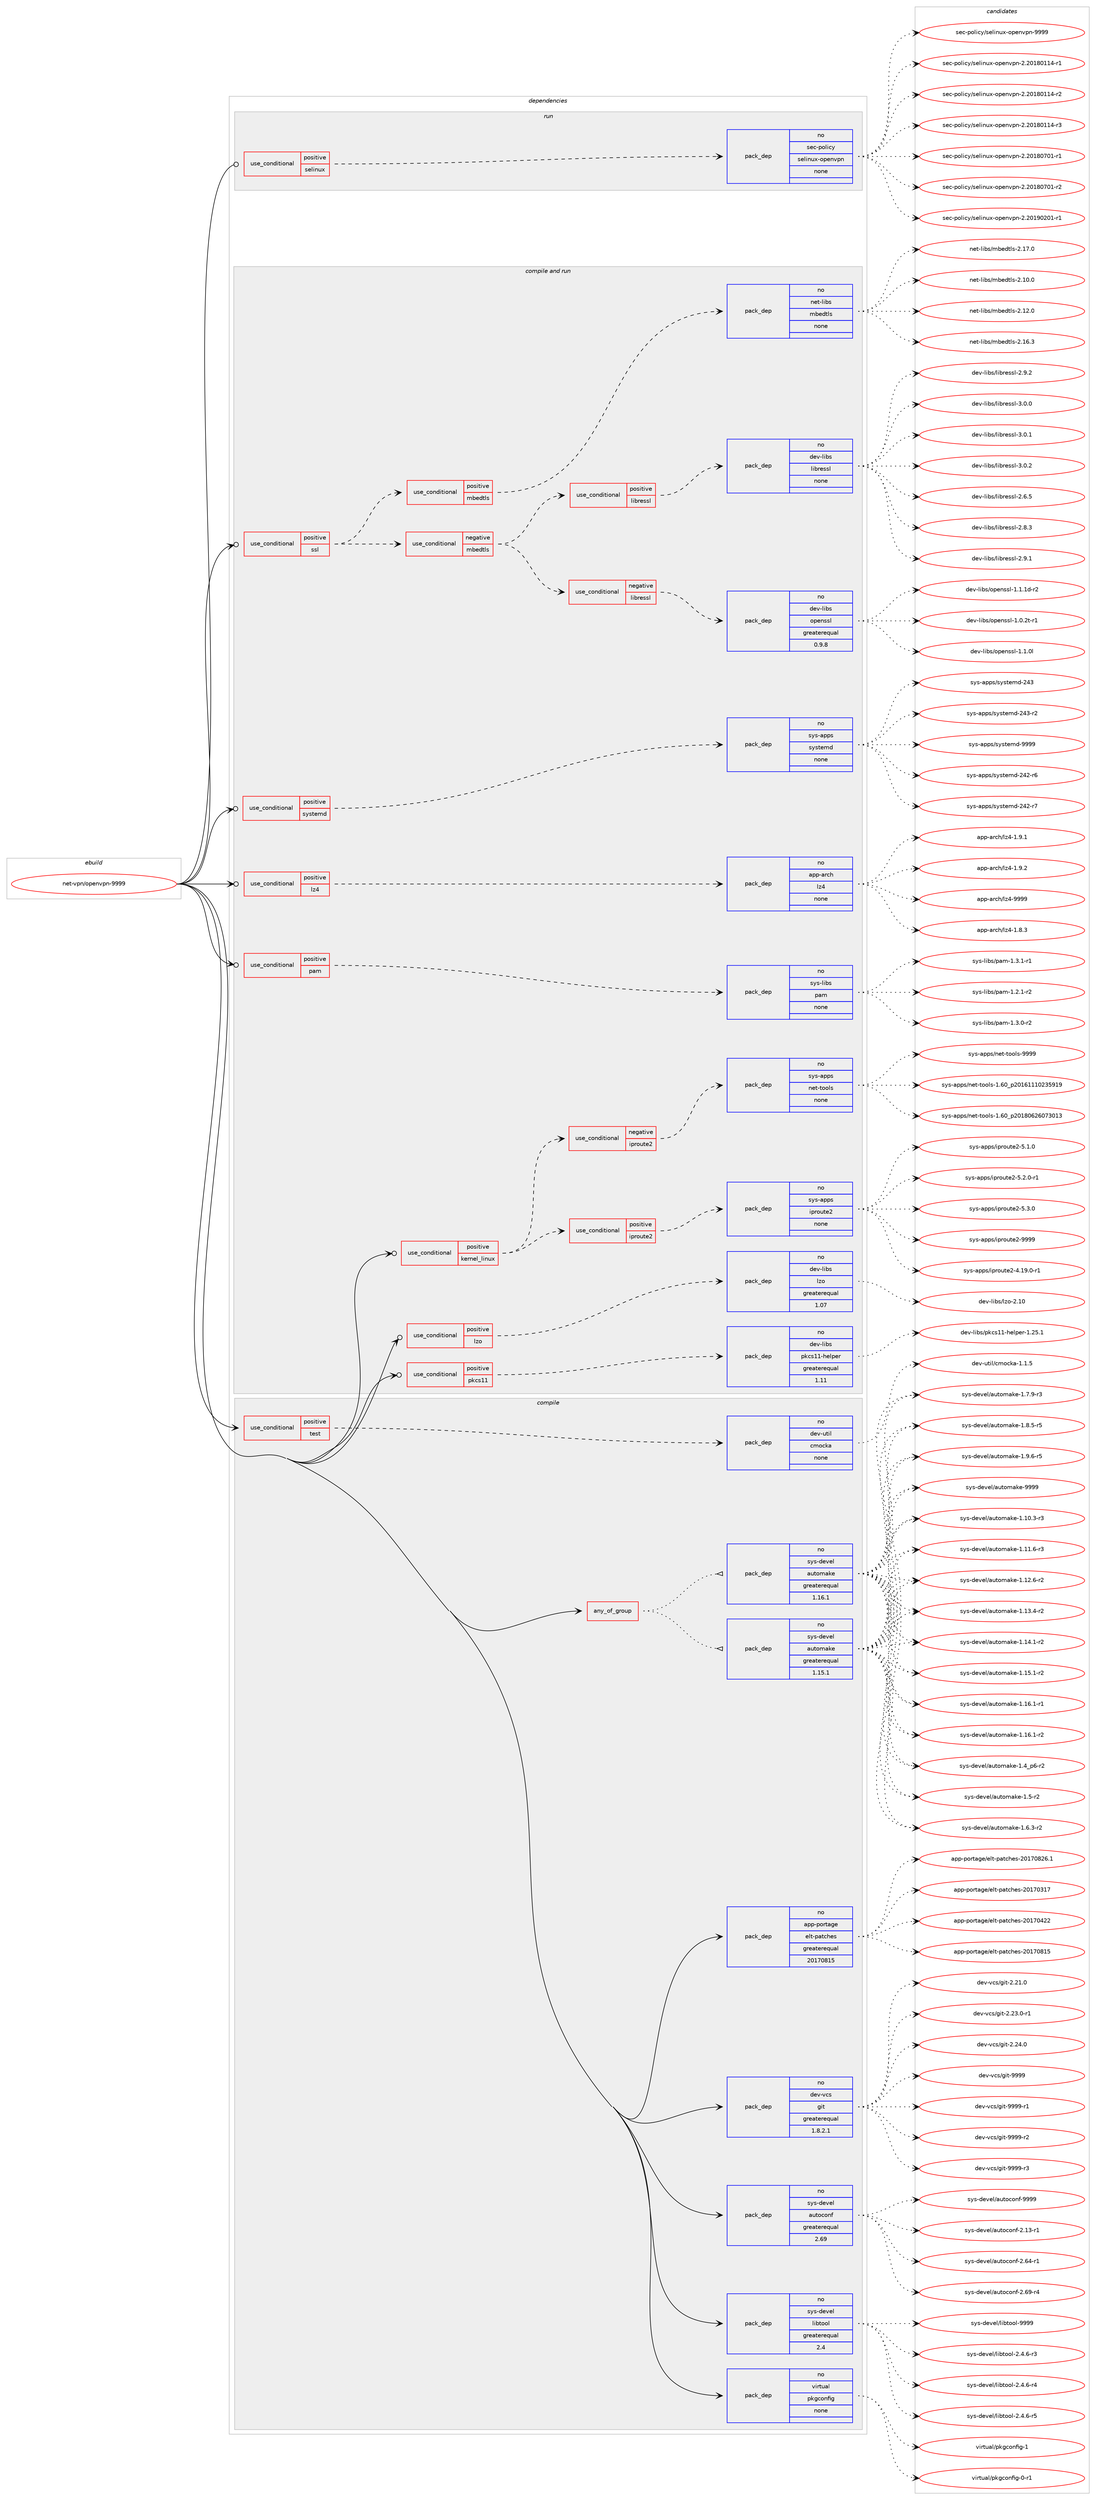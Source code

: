 digraph prolog {

# *************
# Graph options
# *************

newrank=true;
concentrate=true;
compound=true;
graph [rankdir=LR,fontname=Helvetica,fontsize=10,ranksep=1.5];#, ranksep=2.5, nodesep=0.2];
edge  [arrowhead=vee];
node  [fontname=Helvetica,fontsize=10];

# **********
# The ebuild
# **********

subgraph cluster_leftcol {
color=gray;
rank=same;
label=<<i>ebuild</i>>;
id [label="net-vpn/openvpn-9999", color=red, width=4, href="../net-vpn/openvpn-9999.svg"];
}

# ****************
# The dependencies
# ****************

subgraph cluster_midcol {
color=gray;
label=<<i>dependencies</i>>;
subgraph cluster_compile {
fillcolor="#eeeeee";
style=filled;
label=<<i>compile</i>>;
subgraph any14392 {
dependency843399 [label=<<TABLE BORDER="0" CELLBORDER="1" CELLSPACING="0" CELLPADDING="4"><TR><TD CELLPADDING="10">any_of_group</TD></TR></TABLE>>, shape=none, color=red];subgraph pack622844 {
dependency843400 [label=<<TABLE BORDER="0" CELLBORDER="1" CELLSPACING="0" CELLPADDING="4" WIDTH="220"><TR><TD ROWSPAN="6" CELLPADDING="30">pack_dep</TD></TR><TR><TD WIDTH="110">no</TD></TR><TR><TD>sys-devel</TD></TR><TR><TD>automake</TD></TR><TR><TD>greaterequal</TD></TR><TR><TD>1.16.1</TD></TR></TABLE>>, shape=none, color=blue];
}
dependency843399:e -> dependency843400:w [weight=20,style="dotted",arrowhead="oinv"];
subgraph pack622845 {
dependency843401 [label=<<TABLE BORDER="0" CELLBORDER="1" CELLSPACING="0" CELLPADDING="4" WIDTH="220"><TR><TD ROWSPAN="6" CELLPADDING="30">pack_dep</TD></TR><TR><TD WIDTH="110">no</TD></TR><TR><TD>sys-devel</TD></TR><TR><TD>automake</TD></TR><TR><TD>greaterequal</TD></TR><TR><TD>1.15.1</TD></TR></TABLE>>, shape=none, color=blue];
}
dependency843399:e -> dependency843401:w [weight=20,style="dotted",arrowhead="oinv"];
}
id:e -> dependency843399:w [weight=20,style="solid",arrowhead="vee"];
subgraph cond205661 {
dependency843402 [label=<<TABLE BORDER="0" CELLBORDER="1" CELLSPACING="0" CELLPADDING="4"><TR><TD ROWSPAN="3" CELLPADDING="10">use_conditional</TD></TR><TR><TD>positive</TD></TR><TR><TD>test</TD></TR></TABLE>>, shape=none, color=red];
subgraph pack622846 {
dependency843403 [label=<<TABLE BORDER="0" CELLBORDER="1" CELLSPACING="0" CELLPADDING="4" WIDTH="220"><TR><TD ROWSPAN="6" CELLPADDING="30">pack_dep</TD></TR><TR><TD WIDTH="110">no</TD></TR><TR><TD>dev-util</TD></TR><TR><TD>cmocka</TD></TR><TR><TD>none</TD></TR><TR><TD></TD></TR></TABLE>>, shape=none, color=blue];
}
dependency843402:e -> dependency843403:w [weight=20,style="dashed",arrowhead="vee"];
}
id:e -> dependency843402:w [weight=20,style="solid",arrowhead="vee"];
subgraph pack622847 {
dependency843404 [label=<<TABLE BORDER="0" CELLBORDER="1" CELLSPACING="0" CELLPADDING="4" WIDTH="220"><TR><TD ROWSPAN="6" CELLPADDING="30">pack_dep</TD></TR><TR><TD WIDTH="110">no</TD></TR><TR><TD>app-portage</TD></TR><TR><TD>elt-patches</TD></TR><TR><TD>greaterequal</TD></TR><TR><TD>20170815</TD></TR></TABLE>>, shape=none, color=blue];
}
id:e -> dependency843404:w [weight=20,style="solid",arrowhead="vee"];
subgraph pack622848 {
dependency843405 [label=<<TABLE BORDER="0" CELLBORDER="1" CELLSPACING="0" CELLPADDING="4" WIDTH="220"><TR><TD ROWSPAN="6" CELLPADDING="30">pack_dep</TD></TR><TR><TD WIDTH="110">no</TD></TR><TR><TD>dev-vcs</TD></TR><TR><TD>git</TD></TR><TR><TD>greaterequal</TD></TR><TR><TD>1.8.2.1</TD></TR></TABLE>>, shape=none, color=blue];
}
id:e -> dependency843405:w [weight=20,style="solid",arrowhead="vee"];
subgraph pack622849 {
dependency843406 [label=<<TABLE BORDER="0" CELLBORDER="1" CELLSPACING="0" CELLPADDING="4" WIDTH="220"><TR><TD ROWSPAN="6" CELLPADDING="30">pack_dep</TD></TR><TR><TD WIDTH="110">no</TD></TR><TR><TD>sys-devel</TD></TR><TR><TD>autoconf</TD></TR><TR><TD>greaterequal</TD></TR><TR><TD>2.69</TD></TR></TABLE>>, shape=none, color=blue];
}
id:e -> dependency843406:w [weight=20,style="solid",arrowhead="vee"];
subgraph pack622850 {
dependency843407 [label=<<TABLE BORDER="0" CELLBORDER="1" CELLSPACING="0" CELLPADDING="4" WIDTH="220"><TR><TD ROWSPAN="6" CELLPADDING="30">pack_dep</TD></TR><TR><TD WIDTH="110">no</TD></TR><TR><TD>sys-devel</TD></TR><TR><TD>libtool</TD></TR><TR><TD>greaterequal</TD></TR><TR><TD>2.4</TD></TR></TABLE>>, shape=none, color=blue];
}
id:e -> dependency843407:w [weight=20,style="solid",arrowhead="vee"];
subgraph pack622851 {
dependency843408 [label=<<TABLE BORDER="0" CELLBORDER="1" CELLSPACING="0" CELLPADDING="4" WIDTH="220"><TR><TD ROWSPAN="6" CELLPADDING="30">pack_dep</TD></TR><TR><TD WIDTH="110">no</TD></TR><TR><TD>virtual</TD></TR><TR><TD>pkgconfig</TD></TR><TR><TD>none</TD></TR><TR><TD></TD></TR></TABLE>>, shape=none, color=blue];
}
id:e -> dependency843408:w [weight=20,style="solid",arrowhead="vee"];
}
subgraph cluster_compileandrun {
fillcolor="#eeeeee";
style=filled;
label=<<i>compile and run</i>>;
subgraph cond205662 {
dependency843409 [label=<<TABLE BORDER="0" CELLBORDER="1" CELLSPACING="0" CELLPADDING="4"><TR><TD ROWSPAN="3" CELLPADDING="10">use_conditional</TD></TR><TR><TD>positive</TD></TR><TR><TD>kernel_linux</TD></TR></TABLE>>, shape=none, color=red];
subgraph cond205663 {
dependency843410 [label=<<TABLE BORDER="0" CELLBORDER="1" CELLSPACING="0" CELLPADDING="4"><TR><TD ROWSPAN="3" CELLPADDING="10">use_conditional</TD></TR><TR><TD>positive</TD></TR><TR><TD>iproute2</TD></TR></TABLE>>, shape=none, color=red];
subgraph pack622852 {
dependency843411 [label=<<TABLE BORDER="0" CELLBORDER="1" CELLSPACING="0" CELLPADDING="4" WIDTH="220"><TR><TD ROWSPAN="6" CELLPADDING="30">pack_dep</TD></TR><TR><TD WIDTH="110">no</TD></TR><TR><TD>sys-apps</TD></TR><TR><TD>iproute2</TD></TR><TR><TD>none</TD></TR><TR><TD></TD></TR></TABLE>>, shape=none, color=blue];
}
dependency843410:e -> dependency843411:w [weight=20,style="dashed",arrowhead="vee"];
}
dependency843409:e -> dependency843410:w [weight=20,style="dashed",arrowhead="vee"];
subgraph cond205664 {
dependency843412 [label=<<TABLE BORDER="0" CELLBORDER="1" CELLSPACING="0" CELLPADDING="4"><TR><TD ROWSPAN="3" CELLPADDING="10">use_conditional</TD></TR><TR><TD>negative</TD></TR><TR><TD>iproute2</TD></TR></TABLE>>, shape=none, color=red];
subgraph pack622853 {
dependency843413 [label=<<TABLE BORDER="0" CELLBORDER="1" CELLSPACING="0" CELLPADDING="4" WIDTH="220"><TR><TD ROWSPAN="6" CELLPADDING="30">pack_dep</TD></TR><TR><TD WIDTH="110">no</TD></TR><TR><TD>sys-apps</TD></TR><TR><TD>net-tools</TD></TR><TR><TD>none</TD></TR><TR><TD></TD></TR></TABLE>>, shape=none, color=blue];
}
dependency843412:e -> dependency843413:w [weight=20,style="dashed",arrowhead="vee"];
}
dependency843409:e -> dependency843412:w [weight=20,style="dashed",arrowhead="vee"];
}
id:e -> dependency843409:w [weight=20,style="solid",arrowhead="odotvee"];
subgraph cond205665 {
dependency843414 [label=<<TABLE BORDER="0" CELLBORDER="1" CELLSPACING="0" CELLPADDING="4"><TR><TD ROWSPAN="3" CELLPADDING="10">use_conditional</TD></TR><TR><TD>positive</TD></TR><TR><TD>lz4</TD></TR></TABLE>>, shape=none, color=red];
subgraph pack622854 {
dependency843415 [label=<<TABLE BORDER="0" CELLBORDER="1" CELLSPACING="0" CELLPADDING="4" WIDTH="220"><TR><TD ROWSPAN="6" CELLPADDING="30">pack_dep</TD></TR><TR><TD WIDTH="110">no</TD></TR><TR><TD>app-arch</TD></TR><TR><TD>lz4</TD></TR><TR><TD>none</TD></TR><TR><TD></TD></TR></TABLE>>, shape=none, color=blue];
}
dependency843414:e -> dependency843415:w [weight=20,style="dashed",arrowhead="vee"];
}
id:e -> dependency843414:w [weight=20,style="solid",arrowhead="odotvee"];
subgraph cond205666 {
dependency843416 [label=<<TABLE BORDER="0" CELLBORDER="1" CELLSPACING="0" CELLPADDING="4"><TR><TD ROWSPAN="3" CELLPADDING="10">use_conditional</TD></TR><TR><TD>positive</TD></TR><TR><TD>lzo</TD></TR></TABLE>>, shape=none, color=red];
subgraph pack622855 {
dependency843417 [label=<<TABLE BORDER="0" CELLBORDER="1" CELLSPACING="0" CELLPADDING="4" WIDTH="220"><TR><TD ROWSPAN="6" CELLPADDING="30">pack_dep</TD></TR><TR><TD WIDTH="110">no</TD></TR><TR><TD>dev-libs</TD></TR><TR><TD>lzo</TD></TR><TR><TD>greaterequal</TD></TR><TR><TD>1.07</TD></TR></TABLE>>, shape=none, color=blue];
}
dependency843416:e -> dependency843417:w [weight=20,style="dashed",arrowhead="vee"];
}
id:e -> dependency843416:w [weight=20,style="solid",arrowhead="odotvee"];
subgraph cond205667 {
dependency843418 [label=<<TABLE BORDER="0" CELLBORDER="1" CELLSPACING="0" CELLPADDING="4"><TR><TD ROWSPAN="3" CELLPADDING="10">use_conditional</TD></TR><TR><TD>positive</TD></TR><TR><TD>pam</TD></TR></TABLE>>, shape=none, color=red];
subgraph pack622856 {
dependency843419 [label=<<TABLE BORDER="0" CELLBORDER="1" CELLSPACING="0" CELLPADDING="4" WIDTH="220"><TR><TD ROWSPAN="6" CELLPADDING="30">pack_dep</TD></TR><TR><TD WIDTH="110">no</TD></TR><TR><TD>sys-libs</TD></TR><TR><TD>pam</TD></TR><TR><TD>none</TD></TR><TR><TD></TD></TR></TABLE>>, shape=none, color=blue];
}
dependency843418:e -> dependency843419:w [weight=20,style="dashed",arrowhead="vee"];
}
id:e -> dependency843418:w [weight=20,style="solid",arrowhead="odotvee"];
subgraph cond205668 {
dependency843420 [label=<<TABLE BORDER="0" CELLBORDER="1" CELLSPACING="0" CELLPADDING="4"><TR><TD ROWSPAN="3" CELLPADDING="10">use_conditional</TD></TR><TR><TD>positive</TD></TR><TR><TD>pkcs11</TD></TR></TABLE>>, shape=none, color=red];
subgraph pack622857 {
dependency843421 [label=<<TABLE BORDER="0" CELLBORDER="1" CELLSPACING="0" CELLPADDING="4" WIDTH="220"><TR><TD ROWSPAN="6" CELLPADDING="30">pack_dep</TD></TR><TR><TD WIDTH="110">no</TD></TR><TR><TD>dev-libs</TD></TR><TR><TD>pkcs11-helper</TD></TR><TR><TD>greaterequal</TD></TR><TR><TD>1.11</TD></TR></TABLE>>, shape=none, color=blue];
}
dependency843420:e -> dependency843421:w [weight=20,style="dashed",arrowhead="vee"];
}
id:e -> dependency843420:w [weight=20,style="solid",arrowhead="odotvee"];
subgraph cond205669 {
dependency843422 [label=<<TABLE BORDER="0" CELLBORDER="1" CELLSPACING="0" CELLPADDING="4"><TR><TD ROWSPAN="3" CELLPADDING="10">use_conditional</TD></TR><TR><TD>positive</TD></TR><TR><TD>ssl</TD></TR></TABLE>>, shape=none, color=red];
subgraph cond205670 {
dependency843423 [label=<<TABLE BORDER="0" CELLBORDER="1" CELLSPACING="0" CELLPADDING="4"><TR><TD ROWSPAN="3" CELLPADDING="10">use_conditional</TD></TR><TR><TD>negative</TD></TR><TR><TD>mbedtls</TD></TR></TABLE>>, shape=none, color=red];
subgraph cond205671 {
dependency843424 [label=<<TABLE BORDER="0" CELLBORDER="1" CELLSPACING="0" CELLPADDING="4"><TR><TD ROWSPAN="3" CELLPADDING="10">use_conditional</TD></TR><TR><TD>negative</TD></TR><TR><TD>libressl</TD></TR></TABLE>>, shape=none, color=red];
subgraph pack622858 {
dependency843425 [label=<<TABLE BORDER="0" CELLBORDER="1" CELLSPACING="0" CELLPADDING="4" WIDTH="220"><TR><TD ROWSPAN="6" CELLPADDING="30">pack_dep</TD></TR><TR><TD WIDTH="110">no</TD></TR><TR><TD>dev-libs</TD></TR><TR><TD>openssl</TD></TR><TR><TD>greaterequal</TD></TR><TR><TD>0.9.8</TD></TR></TABLE>>, shape=none, color=blue];
}
dependency843424:e -> dependency843425:w [weight=20,style="dashed",arrowhead="vee"];
}
dependency843423:e -> dependency843424:w [weight=20,style="dashed",arrowhead="vee"];
subgraph cond205672 {
dependency843426 [label=<<TABLE BORDER="0" CELLBORDER="1" CELLSPACING="0" CELLPADDING="4"><TR><TD ROWSPAN="3" CELLPADDING="10">use_conditional</TD></TR><TR><TD>positive</TD></TR><TR><TD>libressl</TD></TR></TABLE>>, shape=none, color=red];
subgraph pack622859 {
dependency843427 [label=<<TABLE BORDER="0" CELLBORDER="1" CELLSPACING="0" CELLPADDING="4" WIDTH="220"><TR><TD ROWSPAN="6" CELLPADDING="30">pack_dep</TD></TR><TR><TD WIDTH="110">no</TD></TR><TR><TD>dev-libs</TD></TR><TR><TD>libressl</TD></TR><TR><TD>none</TD></TR><TR><TD></TD></TR></TABLE>>, shape=none, color=blue];
}
dependency843426:e -> dependency843427:w [weight=20,style="dashed",arrowhead="vee"];
}
dependency843423:e -> dependency843426:w [weight=20,style="dashed",arrowhead="vee"];
}
dependency843422:e -> dependency843423:w [weight=20,style="dashed",arrowhead="vee"];
subgraph cond205673 {
dependency843428 [label=<<TABLE BORDER="0" CELLBORDER="1" CELLSPACING="0" CELLPADDING="4"><TR><TD ROWSPAN="3" CELLPADDING="10">use_conditional</TD></TR><TR><TD>positive</TD></TR><TR><TD>mbedtls</TD></TR></TABLE>>, shape=none, color=red];
subgraph pack622860 {
dependency843429 [label=<<TABLE BORDER="0" CELLBORDER="1" CELLSPACING="0" CELLPADDING="4" WIDTH="220"><TR><TD ROWSPAN="6" CELLPADDING="30">pack_dep</TD></TR><TR><TD WIDTH="110">no</TD></TR><TR><TD>net-libs</TD></TR><TR><TD>mbedtls</TD></TR><TR><TD>none</TD></TR><TR><TD></TD></TR></TABLE>>, shape=none, color=blue];
}
dependency843428:e -> dependency843429:w [weight=20,style="dashed",arrowhead="vee"];
}
dependency843422:e -> dependency843428:w [weight=20,style="dashed",arrowhead="vee"];
}
id:e -> dependency843422:w [weight=20,style="solid",arrowhead="odotvee"];
subgraph cond205674 {
dependency843430 [label=<<TABLE BORDER="0" CELLBORDER="1" CELLSPACING="0" CELLPADDING="4"><TR><TD ROWSPAN="3" CELLPADDING="10">use_conditional</TD></TR><TR><TD>positive</TD></TR><TR><TD>systemd</TD></TR></TABLE>>, shape=none, color=red];
subgraph pack622861 {
dependency843431 [label=<<TABLE BORDER="0" CELLBORDER="1" CELLSPACING="0" CELLPADDING="4" WIDTH="220"><TR><TD ROWSPAN="6" CELLPADDING="30">pack_dep</TD></TR><TR><TD WIDTH="110">no</TD></TR><TR><TD>sys-apps</TD></TR><TR><TD>systemd</TD></TR><TR><TD>none</TD></TR><TR><TD></TD></TR></TABLE>>, shape=none, color=blue];
}
dependency843430:e -> dependency843431:w [weight=20,style="dashed",arrowhead="vee"];
}
id:e -> dependency843430:w [weight=20,style="solid",arrowhead="odotvee"];
}
subgraph cluster_run {
fillcolor="#eeeeee";
style=filled;
label=<<i>run</i>>;
subgraph cond205675 {
dependency843432 [label=<<TABLE BORDER="0" CELLBORDER="1" CELLSPACING="0" CELLPADDING="4"><TR><TD ROWSPAN="3" CELLPADDING="10">use_conditional</TD></TR><TR><TD>positive</TD></TR><TR><TD>selinux</TD></TR></TABLE>>, shape=none, color=red];
subgraph pack622862 {
dependency843433 [label=<<TABLE BORDER="0" CELLBORDER="1" CELLSPACING="0" CELLPADDING="4" WIDTH="220"><TR><TD ROWSPAN="6" CELLPADDING="30">pack_dep</TD></TR><TR><TD WIDTH="110">no</TD></TR><TR><TD>sec-policy</TD></TR><TR><TD>selinux-openvpn</TD></TR><TR><TD>none</TD></TR><TR><TD></TD></TR></TABLE>>, shape=none, color=blue];
}
dependency843432:e -> dependency843433:w [weight=20,style="dashed",arrowhead="vee"];
}
id:e -> dependency843432:w [weight=20,style="solid",arrowhead="odot"];
}
}

# **************
# The candidates
# **************

subgraph cluster_choices {
rank=same;
color=gray;
label=<<i>candidates</i>>;

subgraph choice622844 {
color=black;
nodesep=1;
choice11512111545100101118101108479711711611110997107101454946494846514511451 [label="sys-devel/automake-1.10.3-r3", color=red, width=4,href="../sys-devel/automake-1.10.3-r3.svg"];
choice11512111545100101118101108479711711611110997107101454946494946544511451 [label="sys-devel/automake-1.11.6-r3", color=red, width=4,href="../sys-devel/automake-1.11.6-r3.svg"];
choice11512111545100101118101108479711711611110997107101454946495046544511450 [label="sys-devel/automake-1.12.6-r2", color=red, width=4,href="../sys-devel/automake-1.12.6-r2.svg"];
choice11512111545100101118101108479711711611110997107101454946495146524511450 [label="sys-devel/automake-1.13.4-r2", color=red, width=4,href="../sys-devel/automake-1.13.4-r2.svg"];
choice11512111545100101118101108479711711611110997107101454946495246494511450 [label="sys-devel/automake-1.14.1-r2", color=red, width=4,href="../sys-devel/automake-1.14.1-r2.svg"];
choice11512111545100101118101108479711711611110997107101454946495346494511450 [label="sys-devel/automake-1.15.1-r2", color=red, width=4,href="../sys-devel/automake-1.15.1-r2.svg"];
choice11512111545100101118101108479711711611110997107101454946495446494511449 [label="sys-devel/automake-1.16.1-r1", color=red, width=4,href="../sys-devel/automake-1.16.1-r1.svg"];
choice11512111545100101118101108479711711611110997107101454946495446494511450 [label="sys-devel/automake-1.16.1-r2", color=red, width=4,href="../sys-devel/automake-1.16.1-r2.svg"];
choice115121115451001011181011084797117116111109971071014549465295112544511450 [label="sys-devel/automake-1.4_p6-r2", color=red, width=4,href="../sys-devel/automake-1.4_p6-r2.svg"];
choice11512111545100101118101108479711711611110997107101454946534511450 [label="sys-devel/automake-1.5-r2", color=red, width=4,href="../sys-devel/automake-1.5-r2.svg"];
choice115121115451001011181011084797117116111109971071014549465446514511450 [label="sys-devel/automake-1.6.3-r2", color=red, width=4,href="../sys-devel/automake-1.6.3-r2.svg"];
choice115121115451001011181011084797117116111109971071014549465546574511451 [label="sys-devel/automake-1.7.9-r3", color=red, width=4,href="../sys-devel/automake-1.7.9-r3.svg"];
choice115121115451001011181011084797117116111109971071014549465646534511453 [label="sys-devel/automake-1.8.5-r5", color=red, width=4,href="../sys-devel/automake-1.8.5-r5.svg"];
choice115121115451001011181011084797117116111109971071014549465746544511453 [label="sys-devel/automake-1.9.6-r5", color=red, width=4,href="../sys-devel/automake-1.9.6-r5.svg"];
choice115121115451001011181011084797117116111109971071014557575757 [label="sys-devel/automake-9999", color=red, width=4,href="../sys-devel/automake-9999.svg"];
dependency843400:e -> choice11512111545100101118101108479711711611110997107101454946494846514511451:w [style=dotted,weight="100"];
dependency843400:e -> choice11512111545100101118101108479711711611110997107101454946494946544511451:w [style=dotted,weight="100"];
dependency843400:e -> choice11512111545100101118101108479711711611110997107101454946495046544511450:w [style=dotted,weight="100"];
dependency843400:e -> choice11512111545100101118101108479711711611110997107101454946495146524511450:w [style=dotted,weight="100"];
dependency843400:e -> choice11512111545100101118101108479711711611110997107101454946495246494511450:w [style=dotted,weight="100"];
dependency843400:e -> choice11512111545100101118101108479711711611110997107101454946495346494511450:w [style=dotted,weight="100"];
dependency843400:e -> choice11512111545100101118101108479711711611110997107101454946495446494511449:w [style=dotted,weight="100"];
dependency843400:e -> choice11512111545100101118101108479711711611110997107101454946495446494511450:w [style=dotted,weight="100"];
dependency843400:e -> choice115121115451001011181011084797117116111109971071014549465295112544511450:w [style=dotted,weight="100"];
dependency843400:e -> choice11512111545100101118101108479711711611110997107101454946534511450:w [style=dotted,weight="100"];
dependency843400:e -> choice115121115451001011181011084797117116111109971071014549465446514511450:w [style=dotted,weight="100"];
dependency843400:e -> choice115121115451001011181011084797117116111109971071014549465546574511451:w [style=dotted,weight="100"];
dependency843400:e -> choice115121115451001011181011084797117116111109971071014549465646534511453:w [style=dotted,weight="100"];
dependency843400:e -> choice115121115451001011181011084797117116111109971071014549465746544511453:w [style=dotted,weight="100"];
dependency843400:e -> choice115121115451001011181011084797117116111109971071014557575757:w [style=dotted,weight="100"];
}
subgraph choice622845 {
color=black;
nodesep=1;
choice11512111545100101118101108479711711611110997107101454946494846514511451 [label="sys-devel/automake-1.10.3-r3", color=red, width=4,href="../sys-devel/automake-1.10.3-r3.svg"];
choice11512111545100101118101108479711711611110997107101454946494946544511451 [label="sys-devel/automake-1.11.6-r3", color=red, width=4,href="../sys-devel/automake-1.11.6-r3.svg"];
choice11512111545100101118101108479711711611110997107101454946495046544511450 [label="sys-devel/automake-1.12.6-r2", color=red, width=4,href="../sys-devel/automake-1.12.6-r2.svg"];
choice11512111545100101118101108479711711611110997107101454946495146524511450 [label="sys-devel/automake-1.13.4-r2", color=red, width=4,href="../sys-devel/automake-1.13.4-r2.svg"];
choice11512111545100101118101108479711711611110997107101454946495246494511450 [label="sys-devel/automake-1.14.1-r2", color=red, width=4,href="../sys-devel/automake-1.14.1-r2.svg"];
choice11512111545100101118101108479711711611110997107101454946495346494511450 [label="sys-devel/automake-1.15.1-r2", color=red, width=4,href="../sys-devel/automake-1.15.1-r2.svg"];
choice11512111545100101118101108479711711611110997107101454946495446494511449 [label="sys-devel/automake-1.16.1-r1", color=red, width=4,href="../sys-devel/automake-1.16.1-r1.svg"];
choice11512111545100101118101108479711711611110997107101454946495446494511450 [label="sys-devel/automake-1.16.1-r2", color=red, width=4,href="../sys-devel/automake-1.16.1-r2.svg"];
choice115121115451001011181011084797117116111109971071014549465295112544511450 [label="sys-devel/automake-1.4_p6-r2", color=red, width=4,href="../sys-devel/automake-1.4_p6-r2.svg"];
choice11512111545100101118101108479711711611110997107101454946534511450 [label="sys-devel/automake-1.5-r2", color=red, width=4,href="../sys-devel/automake-1.5-r2.svg"];
choice115121115451001011181011084797117116111109971071014549465446514511450 [label="sys-devel/automake-1.6.3-r2", color=red, width=4,href="../sys-devel/automake-1.6.3-r2.svg"];
choice115121115451001011181011084797117116111109971071014549465546574511451 [label="sys-devel/automake-1.7.9-r3", color=red, width=4,href="../sys-devel/automake-1.7.9-r3.svg"];
choice115121115451001011181011084797117116111109971071014549465646534511453 [label="sys-devel/automake-1.8.5-r5", color=red, width=4,href="../sys-devel/automake-1.8.5-r5.svg"];
choice115121115451001011181011084797117116111109971071014549465746544511453 [label="sys-devel/automake-1.9.6-r5", color=red, width=4,href="../sys-devel/automake-1.9.6-r5.svg"];
choice115121115451001011181011084797117116111109971071014557575757 [label="sys-devel/automake-9999", color=red, width=4,href="../sys-devel/automake-9999.svg"];
dependency843401:e -> choice11512111545100101118101108479711711611110997107101454946494846514511451:w [style=dotted,weight="100"];
dependency843401:e -> choice11512111545100101118101108479711711611110997107101454946494946544511451:w [style=dotted,weight="100"];
dependency843401:e -> choice11512111545100101118101108479711711611110997107101454946495046544511450:w [style=dotted,weight="100"];
dependency843401:e -> choice11512111545100101118101108479711711611110997107101454946495146524511450:w [style=dotted,weight="100"];
dependency843401:e -> choice11512111545100101118101108479711711611110997107101454946495246494511450:w [style=dotted,weight="100"];
dependency843401:e -> choice11512111545100101118101108479711711611110997107101454946495346494511450:w [style=dotted,weight="100"];
dependency843401:e -> choice11512111545100101118101108479711711611110997107101454946495446494511449:w [style=dotted,weight="100"];
dependency843401:e -> choice11512111545100101118101108479711711611110997107101454946495446494511450:w [style=dotted,weight="100"];
dependency843401:e -> choice115121115451001011181011084797117116111109971071014549465295112544511450:w [style=dotted,weight="100"];
dependency843401:e -> choice11512111545100101118101108479711711611110997107101454946534511450:w [style=dotted,weight="100"];
dependency843401:e -> choice115121115451001011181011084797117116111109971071014549465446514511450:w [style=dotted,weight="100"];
dependency843401:e -> choice115121115451001011181011084797117116111109971071014549465546574511451:w [style=dotted,weight="100"];
dependency843401:e -> choice115121115451001011181011084797117116111109971071014549465646534511453:w [style=dotted,weight="100"];
dependency843401:e -> choice115121115451001011181011084797117116111109971071014549465746544511453:w [style=dotted,weight="100"];
dependency843401:e -> choice115121115451001011181011084797117116111109971071014557575757:w [style=dotted,weight="100"];
}
subgraph choice622846 {
color=black;
nodesep=1;
choice1001011184511711610510847991091119910797454946494653 [label="dev-util/cmocka-1.1.5", color=red, width=4,href="../dev-util/cmocka-1.1.5.svg"];
dependency843403:e -> choice1001011184511711610510847991091119910797454946494653:w [style=dotted,weight="100"];
}
subgraph choice622847 {
color=black;
nodesep=1;
choice97112112451121111141169710310147101108116451129711699104101115455048495548514955 [label="app-portage/elt-patches-20170317", color=red, width=4,href="../app-portage/elt-patches-20170317.svg"];
choice97112112451121111141169710310147101108116451129711699104101115455048495548525050 [label="app-portage/elt-patches-20170422", color=red, width=4,href="../app-portage/elt-patches-20170422.svg"];
choice97112112451121111141169710310147101108116451129711699104101115455048495548564953 [label="app-portage/elt-patches-20170815", color=red, width=4,href="../app-portage/elt-patches-20170815.svg"];
choice971121124511211111411697103101471011081164511297116991041011154550484955485650544649 [label="app-portage/elt-patches-20170826.1", color=red, width=4,href="../app-portage/elt-patches-20170826.1.svg"];
dependency843404:e -> choice97112112451121111141169710310147101108116451129711699104101115455048495548514955:w [style=dotted,weight="100"];
dependency843404:e -> choice97112112451121111141169710310147101108116451129711699104101115455048495548525050:w [style=dotted,weight="100"];
dependency843404:e -> choice97112112451121111141169710310147101108116451129711699104101115455048495548564953:w [style=dotted,weight="100"];
dependency843404:e -> choice971121124511211111411697103101471011081164511297116991041011154550484955485650544649:w [style=dotted,weight="100"];
}
subgraph choice622848 {
color=black;
nodesep=1;
choice10010111845118991154710310511645504650494648 [label="dev-vcs/git-2.21.0", color=red, width=4,href="../dev-vcs/git-2.21.0.svg"];
choice100101118451189911547103105116455046505146484511449 [label="dev-vcs/git-2.23.0-r1", color=red, width=4,href="../dev-vcs/git-2.23.0-r1.svg"];
choice10010111845118991154710310511645504650524648 [label="dev-vcs/git-2.24.0", color=red, width=4,href="../dev-vcs/git-2.24.0.svg"];
choice1001011184511899115471031051164557575757 [label="dev-vcs/git-9999", color=red, width=4,href="../dev-vcs/git-9999.svg"];
choice10010111845118991154710310511645575757574511449 [label="dev-vcs/git-9999-r1", color=red, width=4,href="../dev-vcs/git-9999-r1.svg"];
choice10010111845118991154710310511645575757574511450 [label="dev-vcs/git-9999-r2", color=red, width=4,href="../dev-vcs/git-9999-r2.svg"];
choice10010111845118991154710310511645575757574511451 [label="dev-vcs/git-9999-r3", color=red, width=4,href="../dev-vcs/git-9999-r3.svg"];
dependency843405:e -> choice10010111845118991154710310511645504650494648:w [style=dotted,weight="100"];
dependency843405:e -> choice100101118451189911547103105116455046505146484511449:w [style=dotted,weight="100"];
dependency843405:e -> choice10010111845118991154710310511645504650524648:w [style=dotted,weight="100"];
dependency843405:e -> choice1001011184511899115471031051164557575757:w [style=dotted,weight="100"];
dependency843405:e -> choice10010111845118991154710310511645575757574511449:w [style=dotted,weight="100"];
dependency843405:e -> choice10010111845118991154710310511645575757574511450:w [style=dotted,weight="100"];
dependency843405:e -> choice10010111845118991154710310511645575757574511451:w [style=dotted,weight="100"];
}
subgraph choice622849 {
color=black;
nodesep=1;
choice1151211154510010111810110847971171161119911111010245504649514511449 [label="sys-devel/autoconf-2.13-r1", color=red, width=4,href="../sys-devel/autoconf-2.13-r1.svg"];
choice1151211154510010111810110847971171161119911111010245504654524511449 [label="sys-devel/autoconf-2.64-r1", color=red, width=4,href="../sys-devel/autoconf-2.64-r1.svg"];
choice1151211154510010111810110847971171161119911111010245504654574511452 [label="sys-devel/autoconf-2.69-r4", color=red, width=4,href="../sys-devel/autoconf-2.69-r4.svg"];
choice115121115451001011181011084797117116111991111101024557575757 [label="sys-devel/autoconf-9999", color=red, width=4,href="../sys-devel/autoconf-9999.svg"];
dependency843406:e -> choice1151211154510010111810110847971171161119911111010245504649514511449:w [style=dotted,weight="100"];
dependency843406:e -> choice1151211154510010111810110847971171161119911111010245504654524511449:w [style=dotted,weight="100"];
dependency843406:e -> choice1151211154510010111810110847971171161119911111010245504654574511452:w [style=dotted,weight="100"];
dependency843406:e -> choice115121115451001011181011084797117116111991111101024557575757:w [style=dotted,weight="100"];
}
subgraph choice622850 {
color=black;
nodesep=1;
choice1151211154510010111810110847108105981161111111084550465246544511451 [label="sys-devel/libtool-2.4.6-r3", color=red, width=4,href="../sys-devel/libtool-2.4.6-r3.svg"];
choice1151211154510010111810110847108105981161111111084550465246544511452 [label="sys-devel/libtool-2.4.6-r4", color=red, width=4,href="../sys-devel/libtool-2.4.6-r4.svg"];
choice1151211154510010111810110847108105981161111111084550465246544511453 [label="sys-devel/libtool-2.4.6-r5", color=red, width=4,href="../sys-devel/libtool-2.4.6-r5.svg"];
choice1151211154510010111810110847108105981161111111084557575757 [label="sys-devel/libtool-9999", color=red, width=4,href="../sys-devel/libtool-9999.svg"];
dependency843407:e -> choice1151211154510010111810110847108105981161111111084550465246544511451:w [style=dotted,weight="100"];
dependency843407:e -> choice1151211154510010111810110847108105981161111111084550465246544511452:w [style=dotted,weight="100"];
dependency843407:e -> choice1151211154510010111810110847108105981161111111084550465246544511453:w [style=dotted,weight="100"];
dependency843407:e -> choice1151211154510010111810110847108105981161111111084557575757:w [style=dotted,weight="100"];
}
subgraph choice622851 {
color=black;
nodesep=1;
choice11810511411611797108471121071039911111010210510345484511449 [label="virtual/pkgconfig-0-r1", color=red, width=4,href="../virtual/pkgconfig-0-r1.svg"];
choice1181051141161179710847112107103991111101021051034549 [label="virtual/pkgconfig-1", color=red, width=4,href="../virtual/pkgconfig-1.svg"];
dependency843408:e -> choice11810511411611797108471121071039911111010210510345484511449:w [style=dotted,weight="100"];
dependency843408:e -> choice1181051141161179710847112107103991111101021051034549:w [style=dotted,weight="100"];
}
subgraph choice622852 {
color=black;
nodesep=1;
choice11512111545971121121154710511211411111711610150455246495746484511449 [label="sys-apps/iproute2-4.19.0-r1", color=red, width=4,href="../sys-apps/iproute2-4.19.0-r1.svg"];
choice11512111545971121121154710511211411111711610150455346494648 [label="sys-apps/iproute2-5.1.0", color=red, width=4,href="../sys-apps/iproute2-5.1.0.svg"];
choice115121115459711211211547105112114111117116101504553465046484511449 [label="sys-apps/iproute2-5.2.0-r1", color=red, width=4,href="../sys-apps/iproute2-5.2.0-r1.svg"];
choice11512111545971121121154710511211411111711610150455346514648 [label="sys-apps/iproute2-5.3.0", color=red, width=4,href="../sys-apps/iproute2-5.3.0.svg"];
choice115121115459711211211547105112114111117116101504557575757 [label="sys-apps/iproute2-9999", color=red, width=4,href="../sys-apps/iproute2-9999.svg"];
dependency843411:e -> choice11512111545971121121154710511211411111711610150455246495746484511449:w [style=dotted,weight="100"];
dependency843411:e -> choice11512111545971121121154710511211411111711610150455346494648:w [style=dotted,weight="100"];
dependency843411:e -> choice115121115459711211211547105112114111117116101504553465046484511449:w [style=dotted,weight="100"];
dependency843411:e -> choice11512111545971121121154710511211411111711610150455346514648:w [style=dotted,weight="100"];
dependency843411:e -> choice115121115459711211211547105112114111117116101504557575757:w [style=dotted,weight="100"];
}
subgraph choice622853 {
color=black;
nodesep=1;
choice115121115459711211211547110101116451161111111081154549465448951125048495449494948505153574957 [label="sys-apps/net-tools-1.60_p20161110235919", color=red, width=4,href="../sys-apps/net-tools-1.60_p20161110235919.svg"];
choice115121115459711211211547110101116451161111111081154549465448951125048495648545054485551484951 [label="sys-apps/net-tools-1.60_p20180626073013", color=red, width=4,href="../sys-apps/net-tools-1.60_p20180626073013.svg"];
choice115121115459711211211547110101116451161111111081154557575757 [label="sys-apps/net-tools-9999", color=red, width=4,href="../sys-apps/net-tools-9999.svg"];
dependency843413:e -> choice115121115459711211211547110101116451161111111081154549465448951125048495449494948505153574957:w [style=dotted,weight="100"];
dependency843413:e -> choice115121115459711211211547110101116451161111111081154549465448951125048495648545054485551484951:w [style=dotted,weight="100"];
dependency843413:e -> choice115121115459711211211547110101116451161111111081154557575757:w [style=dotted,weight="100"];
}
subgraph choice622854 {
color=black;
nodesep=1;
choice971121124597114991044710812252454946564651 [label="app-arch/lz4-1.8.3", color=red, width=4,href="../app-arch/lz4-1.8.3.svg"];
choice971121124597114991044710812252454946574649 [label="app-arch/lz4-1.9.1", color=red, width=4,href="../app-arch/lz4-1.9.1.svg"];
choice971121124597114991044710812252454946574650 [label="app-arch/lz4-1.9.2", color=red, width=4,href="../app-arch/lz4-1.9.2.svg"];
choice9711211245971149910447108122524557575757 [label="app-arch/lz4-9999", color=red, width=4,href="../app-arch/lz4-9999.svg"];
dependency843415:e -> choice971121124597114991044710812252454946564651:w [style=dotted,weight="100"];
dependency843415:e -> choice971121124597114991044710812252454946574649:w [style=dotted,weight="100"];
dependency843415:e -> choice971121124597114991044710812252454946574650:w [style=dotted,weight="100"];
dependency843415:e -> choice9711211245971149910447108122524557575757:w [style=dotted,weight="100"];
}
subgraph choice622855 {
color=black;
nodesep=1;
choice1001011184510810598115471081221114550464948 [label="dev-libs/lzo-2.10", color=red, width=4,href="../dev-libs/lzo-2.10.svg"];
dependency843417:e -> choice1001011184510810598115471081221114550464948:w [style=dotted,weight="100"];
}
subgraph choice622856 {
color=black;
nodesep=1;
choice115121115451081059811547112971094549465046494511450 [label="sys-libs/pam-1.2.1-r2", color=red, width=4,href="../sys-libs/pam-1.2.1-r2.svg"];
choice115121115451081059811547112971094549465146484511450 [label="sys-libs/pam-1.3.0-r2", color=red, width=4,href="../sys-libs/pam-1.3.0-r2.svg"];
choice115121115451081059811547112971094549465146494511449 [label="sys-libs/pam-1.3.1-r1", color=red, width=4,href="../sys-libs/pam-1.3.1-r1.svg"];
dependency843419:e -> choice115121115451081059811547112971094549465046494511450:w [style=dotted,weight="100"];
dependency843419:e -> choice115121115451081059811547112971094549465146484511450:w [style=dotted,weight="100"];
dependency843419:e -> choice115121115451081059811547112971094549465146494511449:w [style=dotted,weight="100"];
}
subgraph choice622857 {
color=black;
nodesep=1;
choice1001011184510810598115471121079911549494510410110811210111445494650534649 [label="dev-libs/pkcs11-helper-1.25.1", color=red, width=4,href="../dev-libs/pkcs11-helper-1.25.1.svg"];
dependency843421:e -> choice1001011184510810598115471121079911549494510410110811210111445494650534649:w [style=dotted,weight="100"];
}
subgraph choice622858 {
color=black;
nodesep=1;
choice1001011184510810598115471111121011101151151084549464846501164511449 [label="dev-libs/openssl-1.0.2t-r1", color=red, width=4,href="../dev-libs/openssl-1.0.2t-r1.svg"];
choice100101118451081059811547111112101110115115108454946494648108 [label="dev-libs/openssl-1.1.0l", color=red, width=4,href="../dev-libs/openssl-1.1.0l.svg"];
choice1001011184510810598115471111121011101151151084549464946491004511450 [label="dev-libs/openssl-1.1.1d-r2", color=red, width=4,href="../dev-libs/openssl-1.1.1d-r2.svg"];
dependency843425:e -> choice1001011184510810598115471111121011101151151084549464846501164511449:w [style=dotted,weight="100"];
dependency843425:e -> choice100101118451081059811547111112101110115115108454946494648108:w [style=dotted,weight="100"];
dependency843425:e -> choice1001011184510810598115471111121011101151151084549464946491004511450:w [style=dotted,weight="100"];
}
subgraph choice622859 {
color=black;
nodesep=1;
choice10010111845108105981154710810598114101115115108455046544653 [label="dev-libs/libressl-2.6.5", color=red, width=4,href="../dev-libs/libressl-2.6.5.svg"];
choice10010111845108105981154710810598114101115115108455046564651 [label="dev-libs/libressl-2.8.3", color=red, width=4,href="../dev-libs/libressl-2.8.3.svg"];
choice10010111845108105981154710810598114101115115108455046574649 [label="dev-libs/libressl-2.9.1", color=red, width=4,href="../dev-libs/libressl-2.9.1.svg"];
choice10010111845108105981154710810598114101115115108455046574650 [label="dev-libs/libressl-2.9.2", color=red, width=4,href="../dev-libs/libressl-2.9.2.svg"];
choice10010111845108105981154710810598114101115115108455146484648 [label="dev-libs/libressl-3.0.0", color=red, width=4,href="../dev-libs/libressl-3.0.0.svg"];
choice10010111845108105981154710810598114101115115108455146484649 [label="dev-libs/libressl-3.0.1", color=red, width=4,href="../dev-libs/libressl-3.0.1.svg"];
choice10010111845108105981154710810598114101115115108455146484650 [label="dev-libs/libressl-3.0.2", color=red, width=4,href="../dev-libs/libressl-3.0.2.svg"];
dependency843427:e -> choice10010111845108105981154710810598114101115115108455046544653:w [style=dotted,weight="100"];
dependency843427:e -> choice10010111845108105981154710810598114101115115108455046564651:w [style=dotted,weight="100"];
dependency843427:e -> choice10010111845108105981154710810598114101115115108455046574649:w [style=dotted,weight="100"];
dependency843427:e -> choice10010111845108105981154710810598114101115115108455046574650:w [style=dotted,weight="100"];
dependency843427:e -> choice10010111845108105981154710810598114101115115108455146484648:w [style=dotted,weight="100"];
dependency843427:e -> choice10010111845108105981154710810598114101115115108455146484649:w [style=dotted,weight="100"];
dependency843427:e -> choice10010111845108105981154710810598114101115115108455146484650:w [style=dotted,weight="100"];
}
subgraph choice622860 {
color=black;
nodesep=1;
choice1101011164510810598115471099810110011610811545504649484648 [label="net-libs/mbedtls-2.10.0", color=red, width=4,href="../net-libs/mbedtls-2.10.0.svg"];
choice1101011164510810598115471099810110011610811545504649504648 [label="net-libs/mbedtls-2.12.0", color=red, width=4,href="../net-libs/mbedtls-2.12.0.svg"];
choice1101011164510810598115471099810110011610811545504649544651 [label="net-libs/mbedtls-2.16.3", color=red, width=4,href="../net-libs/mbedtls-2.16.3.svg"];
choice1101011164510810598115471099810110011610811545504649554648 [label="net-libs/mbedtls-2.17.0", color=red, width=4,href="../net-libs/mbedtls-2.17.0.svg"];
dependency843429:e -> choice1101011164510810598115471099810110011610811545504649484648:w [style=dotted,weight="100"];
dependency843429:e -> choice1101011164510810598115471099810110011610811545504649504648:w [style=dotted,weight="100"];
dependency843429:e -> choice1101011164510810598115471099810110011610811545504649544651:w [style=dotted,weight="100"];
dependency843429:e -> choice1101011164510810598115471099810110011610811545504649554648:w [style=dotted,weight="100"];
}
subgraph choice622861 {
color=black;
nodesep=1;
choice115121115459711211211547115121115116101109100455052504511454 [label="sys-apps/systemd-242-r6", color=red, width=4,href="../sys-apps/systemd-242-r6.svg"];
choice115121115459711211211547115121115116101109100455052504511455 [label="sys-apps/systemd-242-r7", color=red, width=4,href="../sys-apps/systemd-242-r7.svg"];
choice11512111545971121121154711512111511610110910045505251 [label="sys-apps/systemd-243", color=red, width=4,href="../sys-apps/systemd-243.svg"];
choice115121115459711211211547115121115116101109100455052514511450 [label="sys-apps/systemd-243-r2", color=red, width=4,href="../sys-apps/systemd-243-r2.svg"];
choice1151211154597112112115471151211151161011091004557575757 [label="sys-apps/systemd-9999", color=red, width=4,href="../sys-apps/systemd-9999.svg"];
dependency843431:e -> choice115121115459711211211547115121115116101109100455052504511454:w [style=dotted,weight="100"];
dependency843431:e -> choice115121115459711211211547115121115116101109100455052504511455:w [style=dotted,weight="100"];
dependency843431:e -> choice11512111545971121121154711512111511610110910045505251:w [style=dotted,weight="100"];
dependency843431:e -> choice115121115459711211211547115121115116101109100455052514511450:w [style=dotted,weight="100"];
dependency843431:e -> choice1151211154597112112115471151211151161011091004557575757:w [style=dotted,weight="100"];
}
subgraph choice622862 {
color=black;
nodesep=1;
choice115101994511211110810599121471151011081051101171204511111210111011811211045504650484956484949524511449 [label="sec-policy/selinux-openvpn-2.20180114-r1", color=red, width=4,href="../sec-policy/selinux-openvpn-2.20180114-r1.svg"];
choice115101994511211110810599121471151011081051101171204511111210111011811211045504650484956484949524511450 [label="sec-policy/selinux-openvpn-2.20180114-r2", color=red, width=4,href="../sec-policy/selinux-openvpn-2.20180114-r2.svg"];
choice115101994511211110810599121471151011081051101171204511111210111011811211045504650484956484949524511451 [label="sec-policy/selinux-openvpn-2.20180114-r3", color=red, width=4,href="../sec-policy/selinux-openvpn-2.20180114-r3.svg"];
choice115101994511211110810599121471151011081051101171204511111210111011811211045504650484956485548494511449 [label="sec-policy/selinux-openvpn-2.20180701-r1", color=red, width=4,href="../sec-policy/selinux-openvpn-2.20180701-r1.svg"];
choice115101994511211110810599121471151011081051101171204511111210111011811211045504650484956485548494511450 [label="sec-policy/selinux-openvpn-2.20180701-r2", color=red, width=4,href="../sec-policy/selinux-openvpn-2.20180701-r2.svg"];
choice115101994511211110810599121471151011081051101171204511111210111011811211045504650484957485048494511449 [label="sec-policy/selinux-openvpn-2.20190201-r1", color=red, width=4,href="../sec-policy/selinux-openvpn-2.20190201-r1.svg"];
choice11510199451121111081059912147115101108105110117120451111121011101181121104557575757 [label="sec-policy/selinux-openvpn-9999", color=red, width=4,href="../sec-policy/selinux-openvpn-9999.svg"];
dependency843433:e -> choice115101994511211110810599121471151011081051101171204511111210111011811211045504650484956484949524511449:w [style=dotted,weight="100"];
dependency843433:e -> choice115101994511211110810599121471151011081051101171204511111210111011811211045504650484956484949524511450:w [style=dotted,weight="100"];
dependency843433:e -> choice115101994511211110810599121471151011081051101171204511111210111011811211045504650484956484949524511451:w [style=dotted,weight="100"];
dependency843433:e -> choice115101994511211110810599121471151011081051101171204511111210111011811211045504650484956485548494511449:w [style=dotted,weight="100"];
dependency843433:e -> choice115101994511211110810599121471151011081051101171204511111210111011811211045504650484956485548494511450:w [style=dotted,weight="100"];
dependency843433:e -> choice115101994511211110810599121471151011081051101171204511111210111011811211045504650484957485048494511449:w [style=dotted,weight="100"];
dependency843433:e -> choice11510199451121111081059912147115101108105110117120451111121011101181121104557575757:w [style=dotted,weight="100"];
}
}

}
